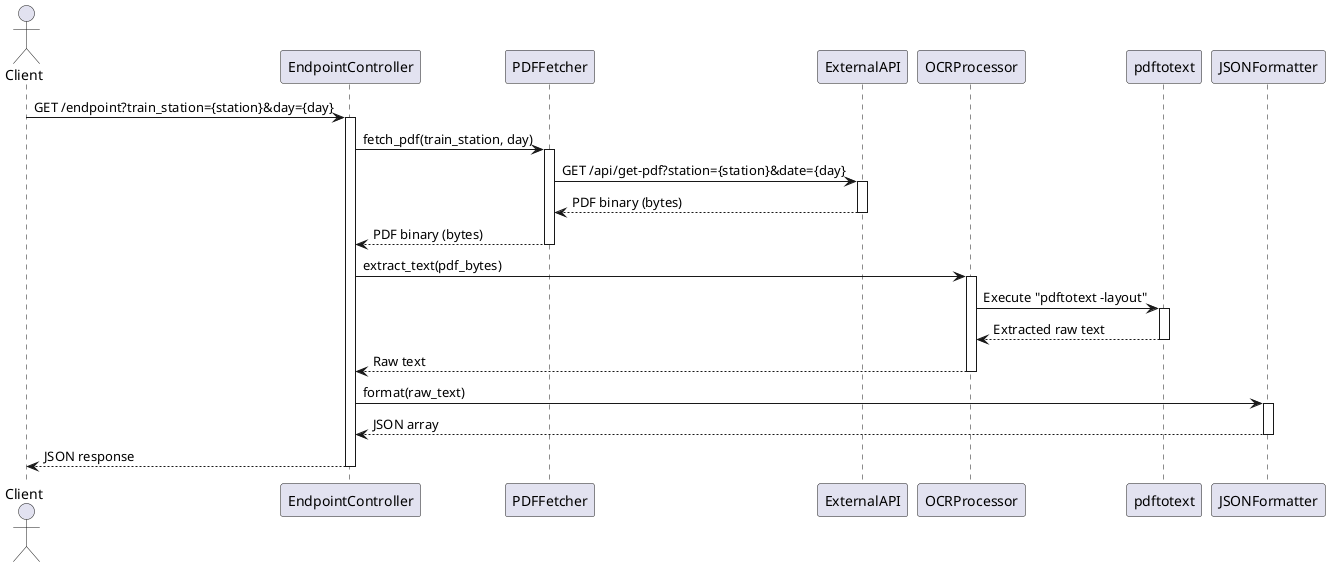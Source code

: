 @startuml
actor Client

Client -> EndpointController : GET /endpoint?train_station={station}&day={day}
activate EndpointController

EndpointController -> PDFFetcher : fetch_pdf(train_station, day)
activate PDFFetcher

PDFFetcher -> ExternalAPI : GET /api/get-pdf?station={station}&date={day}
activate ExternalAPI
ExternalAPI --> PDFFetcher : PDF binary (bytes)
deactivate ExternalAPI

PDFFetcher --> EndpointController : PDF binary (bytes)
deactivate PDFFetcher

EndpointController -> OCRProcessor : extract_text(pdf_bytes)
activate OCRProcessor

OCRProcessor -> pdftotext : Execute "pdftotext -layout"
activate pdftotext
pdftotext --> OCRProcessor : Extracted raw text
deactivate pdftotext

OCRProcessor --> EndpointController : Raw text
deactivate OCRProcessor

EndpointController -> JSONFormatter : format(raw_text)
activate JSONFormatter
JSONFormatter --> EndpointController : JSON array
deactivate JSONFormatter

EndpointController --> Client : JSON response
deactivate EndpointController
@enduml
